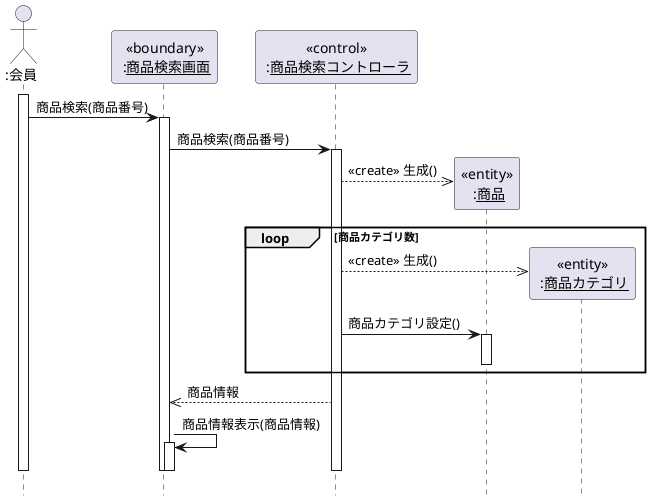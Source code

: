 @startuml 商品情報検索
hide footbox
actor ":会員" as user
participant "<<boundary>>\n :<u>商品検索画面</u>" as boundary
participant "<<control>>\n :<u>商品検索コントローラ</u>" as control

        activate user
            user -> boundary: 商品検索(商品番号)
            activate boundary
                boundary -> control: 商品検索(商品番号)
                activate control
                    create "<<entity>>\n :<u>商品</u>" as product
                    control -->> product: <<create>> 生成()
                    loop 商品カテゴリ数
                        create "<<entity>>\n :<u>商品カテゴリ</u>" as category
                        control -->> category:<<create>> 生成()
                        control -> product: 商品カテゴリ設定()
                        activate product
                        deactivate product
                    end loop
                    boundary <<-- control:商品情報
                    boundary -> boundary:  商品情報表示(商品情報)
                    activate boundary
                    deactivate boundary 
                deactivate control
            deactivate boundary
        deactivate user
@enduml